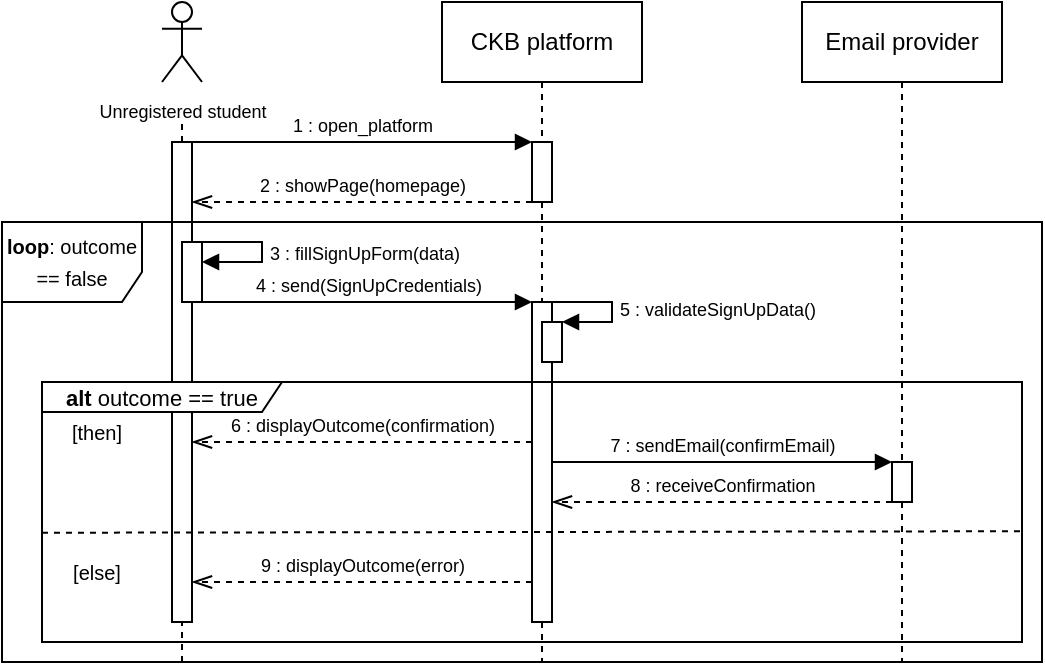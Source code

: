<mxfile version="22.1.5" type="device">
  <diagram name="Page-1" id="2YBvvXClWsGukQMizWep">
    <mxGraphModel dx="1325" dy="499" grid="1" gridSize="10" guides="1" tooltips="1" connect="1" arrows="1" fold="1" page="1" pageScale="1" pageWidth="850" pageHeight="1100" math="0" shadow="0">
      <root>
        <mxCell id="0" />
        <mxCell id="1" parent="0" />
        <mxCell id="aM9ryv3xv72pqoxQDRHE-1" value="CKB platform" style="shape=umlLifeline;perimeter=lifelinePerimeter;whiteSpace=wrap;html=1;container=0;dropTarget=0;collapsible=0;recursiveResize=0;outlineConnect=0;portConstraint=eastwest;newEdgeStyle={&quot;edgeStyle&quot;:&quot;elbowEdgeStyle&quot;,&quot;elbow&quot;:&quot;vertical&quot;,&quot;curved&quot;:0,&quot;rounded&quot;:0};" parent="1" vertex="1">
          <mxGeometry x="40" y="40" width="100" height="330" as="geometry" />
        </mxCell>
        <mxCell id="aM9ryv3xv72pqoxQDRHE-2" value="" style="html=1;points=[];perimeter=orthogonalPerimeter;outlineConnect=0;targetShapes=umlLifeline;portConstraint=eastwest;newEdgeStyle={&quot;edgeStyle&quot;:&quot;elbowEdgeStyle&quot;,&quot;elbow&quot;:&quot;vertical&quot;,&quot;curved&quot;:0,&quot;rounded&quot;:0};" parent="aM9ryv3xv72pqoxQDRHE-1" vertex="1">
          <mxGeometry x="45" y="70" width="10" height="30" as="geometry" />
        </mxCell>
        <mxCell id="3rUVXAohg5rPnSxasNTX-16" value="" style="html=1;points=[];perimeter=orthogonalPerimeter;outlineConnect=0;targetShapes=umlLifeline;portConstraint=eastwest;newEdgeStyle={&quot;edgeStyle&quot;:&quot;elbowEdgeStyle&quot;,&quot;elbow&quot;:&quot;vertical&quot;,&quot;curved&quot;:0,&quot;rounded&quot;:0};" vertex="1" parent="aM9ryv3xv72pqoxQDRHE-1">
          <mxGeometry x="45" y="150" width="10" height="160" as="geometry" />
        </mxCell>
        <mxCell id="3rUVXAohg5rPnSxasNTX-24" value="" style="html=1;points=[[0,0,0,0,5],[0,1,0,0,-5],[1,0,0,0,5],[1,1,0,0,-5]];perimeter=orthogonalPerimeter;outlineConnect=0;targetShapes=umlLifeline;portConstraint=eastwest;newEdgeStyle={&quot;curved&quot;:0,&quot;rounded&quot;:0};" vertex="1" parent="aM9ryv3xv72pqoxQDRHE-1">
          <mxGeometry x="50" y="160" width="10" height="20" as="geometry" />
        </mxCell>
        <mxCell id="3rUVXAohg5rPnSxasNTX-25" value="&lt;font style=&quot;font-size: 9px;&quot;&gt;5 : validateSignUpData()&lt;/font&gt;" style="html=1;align=left;spacingLeft=2;endArrow=block;rounded=0;edgeStyle=orthogonalEdgeStyle;curved=0;rounded=0;" edge="1" parent="aM9ryv3xv72pqoxQDRHE-1" target="3rUVXAohg5rPnSxasNTX-24">
          <mxGeometry relative="1" as="geometry">
            <mxPoint x="55" y="150" as="sourcePoint" />
            <Array as="points">
              <mxPoint x="85" y="150" />
              <mxPoint x="85" y="160" />
            </Array>
          </mxGeometry>
        </mxCell>
        <mxCell id="3rUVXAohg5rPnSxasNTX-1" value="&lt;font style=&quot;font-size: 9px;&quot;&gt;Unregistered student&lt;/font&gt;" style="shape=umlActor;verticalLabelPosition=bottom;verticalAlign=top;html=1;outlineConnect=0;" vertex="1" parent="1">
          <mxGeometry x="-100" y="40" width="20" height="40" as="geometry" />
        </mxCell>
        <mxCell id="3rUVXAohg5rPnSxasNTX-3" value="" style="endArrow=none;dashed=1;html=1;rounded=0;" edge="1" parent="1" source="3rUVXAohg5rPnSxasNTX-10">
          <mxGeometry width="50" height="50" relative="1" as="geometry">
            <mxPoint x="-90" y="350" as="sourcePoint" />
            <mxPoint x="-90" y="100" as="targetPoint" />
          </mxGeometry>
        </mxCell>
        <mxCell id="3rUVXAohg5rPnSxasNTX-11" value="" style="endArrow=none;dashed=1;html=1;rounded=0;" edge="1" parent="1" target="3rUVXAohg5rPnSxasNTX-10">
          <mxGeometry width="50" height="50" relative="1" as="geometry">
            <mxPoint x="-90" y="370" as="sourcePoint" />
            <mxPoint x="-90" y="100" as="targetPoint" />
          </mxGeometry>
        </mxCell>
        <mxCell id="3rUVXAohg5rPnSxasNTX-10" value="" style="html=1;points=[];perimeter=orthogonalPerimeter;outlineConnect=0;targetShapes=umlLifeline;portConstraint=eastwest;newEdgeStyle={&quot;edgeStyle&quot;:&quot;elbowEdgeStyle&quot;,&quot;elbow&quot;:&quot;vertical&quot;,&quot;curved&quot;:0,&quot;rounded&quot;:0};" vertex="1" parent="1">
          <mxGeometry x="-95" y="110" width="10" height="240" as="geometry" />
        </mxCell>
        <mxCell id="3rUVXAohg5rPnSxasNTX-12" value="&lt;font style=&quot;font-size: 9px;&quot;&gt;1 : open_platform&lt;/font&gt;" style="html=1;verticalAlign=bottom;endArrow=block;edgeStyle=elbowEdgeStyle;elbow=vertical;curved=0;rounded=0;" edge="1" parent="1" source="3rUVXAohg5rPnSxasNTX-10" target="aM9ryv3xv72pqoxQDRHE-2">
          <mxGeometry relative="1" as="geometry">
            <mxPoint x="-50" y="110" as="sourcePoint" />
            <Array as="points">
              <mxPoint x="30" y="110" />
            </Array>
            <mxPoint x="115" y="110" as="targetPoint" />
          </mxGeometry>
        </mxCell>
        <mxCell id="3rUVXAohg5rPnSxasNTX-8" value="&lt;font style=&quot;font-size: 9px;&quot;&gt;2 : showPage(homepage)&lt;/font&gt;" style="html=1;verticalAlign=bottom;endArrow=openThin;dashed=1;endSize=8;edgeStyle=elbowEdgeStyle;elbow=vertical;curved=0;rounded=0;endFill=0;" edge="1" parent="1" source="aM9ryv3xv72pqoxQDRHE-2" target="3rUVXAohg5rPnSxasNTX-10">
          <mxGeometry relative="1" as="geometry">
            <mxPoint x="-50" y="140" as="targetPoint" />
            <Array as="points">
              <mxPoint x="5" y="140" />
            </Array>
            <mxPoint x="80" y="140" as="sourcePoint" />
          </mxGeometry>
        </mxCell>
        <mxCell id="3rUVXAohg5rPnSxasNTX-18" value="" style="html=1;points=[[0,0,0,0,5],[0,1,0,0,-5],[1,0,0,0,5],[1,1,0,0,-5]];perimeter=orthogonalPerimeter;outlineConnect=0;targetShapes=umlLifeline;portConstraint=eastwest;newEdgeStyle={&quot;curved&quot;:0,&quot;rounded&quot;:0};" vertex="1" parent="1">
          <mxGeometry x="-90" y="160" width="10" height="30" as="geometry" />
        </mxCell>
        <mxCell id="3rUVXAohg5rPnSxasNTX-20" value="&lt;font style=&quot;font-size: 9px;&quot;&gt;4 : send(SignUpCredentials)&lt;/font&gt;" style="html=1;verticalAlign=bottom;endArrow=block;edgeStyle=elbowEdgeStyle;elbow=vertical;curved=0;rounded=0;" edge="1" parent="1" target="3rUVXAohg5rPnSxasNTX-16">
          <mxGeometry relative="1" as="geometry">
            <mxPoint x="-80" y="190" as="sourcePoint" />
            <Array as="points">
              <mxPoint x="30" y="190" />
            </Array>
            <mxPoint x="90" y="200" as="targetPoint" />
          </mxGeometry>
        </mxCell>
        <mxCell id="3rUVXAohg5rPnSxasNTX-26" value="&lt;font style=&quot;font-size: 9px;&quot;&gt;6 : displayOutcome(confirmation)&lt;/font&gt;" style="html=1;verticalAlign=bottom;endArrow=openThin;dashed=1;endSize=8;edgeStyle=elbowEdgeStyle;elbow=vertical;curved=0;rounded=0;endFill=0;" edge="1" parent="1" source="3rUVXAohg5rPnSxasNTX-16" target="3rUVXAohg5rPnSxasNTX-10">
          <mxGeometry relative="1" as="geometry">
            <mxPoint x="-80" y="230" as="targetPoint" />
            <Array as="points">
              <mxPoint x="10" y="260" />
            </Array>
            <mxPoint x="90" y="230" as="sourcePoint" />
          </mxGeometry>
        </mxCell>
        <mxCell id="3rUVXAohg5rPnSxasNTX-27" value="&lt;b&gt;alt &lt;/b&gt;outcome == true" style="shape=umlFrame;whiteSpace=wrap;html=1;pointerEvents=0;width=120;height=15;fontSize=11;" vertex="1" parent="1">
          <mxGeometry x="-160" y="230" width="490" height="130" as="geometry" />
        </mxCell>
        <mxCell id="3rUVXAohg5rPnSxasNTX-28" value="[then]" style="text;html=1;strokeColor=none;fillColor=none;align=center;verticalAlign=middle;whiteSpace=wrap;rounded=0;fontSize=10;" vertex="1" parent="1">
          <mxGeometry x="-150" y="250" width="35" height="10" as="geometry" />
        </mxCell>
        <mxCell id="3rUVXAohg5rPnSxasNTX-31" value="Email provider" style="shape=umlLifeline;perimeter=lifelinePerimeter;whiteSpace=wrap;html=1;container=0;dropTarget=0;collapsible=0;recursiveResize=0;outlineConnect=0;portConstraint=eastwest;newEdgeStyle={&quot;edgeStyle&quot;:&quot;elbowEdgeStyle&quot;,&quot;elbow&quot;:&quot;vertical&quot;,&quot;curved&quot;:0,&quot;rounded&quot;:0};" vertex="1" parent="1">
          <mxGeometry x="220" y="40" width="100" height="330" as="geometry" />
        </mxCell>
        <mxCell id="3rUVXAohg5rPnSxasNTX-37" value="" style="html=1;points=[];perimeter=orthogonalPerimeter;outlineConnect=0;targetShapes=umlLifeline;portConstraint=eastwest;newEdgeStyle={&quot;edgeStyle&quot;:&quot;elbowEdgeStyle&quot;,&quot;elbow&quot;:&quot;vertical&quot;,&quot;curved&quot;:0,&quot;rounded&quot;:0};" vertex="1" parent="3rUVXAohg5rPnSxasNTX-31">
          <mxGeometry x="45" y="230" width="10" height="20" as="geometry" />
        </mxCell>
        <mxCell id="3rUVXAohg5rPnSxasNTX-36" value="&lt;font style=&quot;font-size: 9px;&quot;&gt;7 : sendEmail(confirmEmail)&lt;/font&gt;" style="html=1;verticalAlign=bottom;endArrow=block;edgeStyle=elbowEdgeStyle;elbow=vertical;curved=0;rounded=0;" edge="1" parent="1" source="3rUVXAohg5rPnSxasNTX-16" target="3rUVXAohg5rPnSxasNTX-37">
          <mxGeometry relative="1" as="geometry">
            <mxPoint x="100" y="270" as="sourcePoint" />
            <Array as="points">
              <mxPoint x="215" y="270" />
            </Array>
            <mxPoint x="275" y="270" as="targetPoint" />
          </mxGeometry>
        </mxCell>
        <mxCell id="3rUVXAohg5rPnSxasNTX-38" value="&lt;font style=&quot;font-size: 9px;&quot;&gt;8 : receiveConfirmation&lt;/font&gt;" style="html=1;verticalAlign=bottom;endArrow=openThin;dashed=1;endSize=8;edgeStyle=elbowEdgeStyle;elbow=vertical;curved=0;rounded=0;endFill=0;" edge="1" parent="1" source="3rUVXAohg5rPnSxasNTX-37" target="3rUVXAohg5rPnSxasNTX-16">
          <mxGeometry relative="1" as="geometry">
            <mxPoint x="100" y="290" as="targetPoint" />
            <Array as="points">
              <mxPoint x="190" y="290" />
            </Array>
            <mxPoint x="270" y="290" as="sourcePoint" />
          </mxGeometry>
        </mxCell>
        <mxCell id="3rUVXAohg5rPnSxasNTX-39" value="" style="endArrow=none;dashed=1;html=1;rounded=0;entryX=1.001;entryY=0.404;entryDx=0;entryDy=0;entryPerimeter=0;exitX=0.001;exitY=0.409;exitDx=0;exitDy=0;exitPerimeter=0;" edge="1" parent="1">
          <mxGeometry width="50" height="50" relative="1" as="geometry">
            <mxPoint x="-160" y="305.37" as="sourcePoint" />
            <mxPoint x="330.0" y="304.62" as="targetPoint" />
          </mxGeometry>
        </mxCell>
        <mxCell id="3rUVXAohg5rPnSxasNTX-41" value="[else]" style="text;html=1;strokeColor=none;fillColor=none;align=center;verticalAlign=middle;whiteSpace=wrap;rounded=0;fontSize=10;" vertex="1" parent="1">
          <mxGeometry x="-150" y="320" width="35" height="10" as="geometry" />
        </mxCell>
        <mxCell id="3rUVXAohg5rPnSxasNTX-43" value="&lt;font style=&quot;font-size: 9px;&quot;&gt;9 : displayOutcome(error)&lt;/font&gt;" style="html=1;verticalAlign=bottom;endArrow=openThin;dashed=1;endSize=8;edgeStyle=elbowEdgeStyle;elbow=vertical;curved=0;rounded=0;endFill=0;" edge="1" parent="1" source="3rUVXAohg5rPnSxasNTX-16" target="3rUVXAohg5rPnSxasNTX-10">
          <mxGeometry relative="1" as="geometry">
            <mxPoint x="-85" y="330" as="targetPoint" />
            <Array as="points">
              <mxPoint x="10" y="330" />
            </Array>
            <mxPoint x="85" y="330" as="sourcePoint" />
          </mxGeometry>
        </mxCell>
        <mxCell id="3rUVXAohg5rPnSxasNTX-45" value="&lt;font style=&quot;font-size: 9px;&quot;&gt;3 : fillSignUpForm(data)&lt;/font&gt;" style="html=1;align=left;spacingLeft=2;endArrow=block;rounded=0;edgeStyle=orthogonalEdgeStyle;curved=0;rounded=0;" edge="1" target="3rUVXAohg5rPnSxasNTX-18" parent="1">
          <mxGeometry relative="1" as="geometry">
            <mxPoint x="-80" y="160" as="sourcePoint" />
            <Array as="points">
              <mxPoint x="-50" y="160" />
              <mxPoint x="-50" y="170" />
            </Array>
            <mxPoint x="-75" y="190" as="targetPoint" />
          </mxGeometry>
        </mxCell>
        <mxCell id="3rUVXAohg5rPnSxasNTX-46" value="&lt;p style=&quot;line-height: 120%;&quot;&gt;&lt;font style=&quot;font-size: 10px;&quot;&gt;&lt;b&gt;loop&lt;/b&gt;: outcome == false&lt;/font&gt;&lt;/p&gt;" style="shape=umlFrame;whiteSpace=wrap;html=1;pointerEvents=0;width=70;height=40;verticalAlign=middle;horizontal=1;labelPosition=center;verticalLabelPosition=middle;align=center;" vertex="1" parent="1">
          <mxGeometry x="-180" y="150" width="520" height="220" as="geometry" />
        </mxCell>
      </root>
    </mxGraphModel>
  </diagram>
</mxfile>
